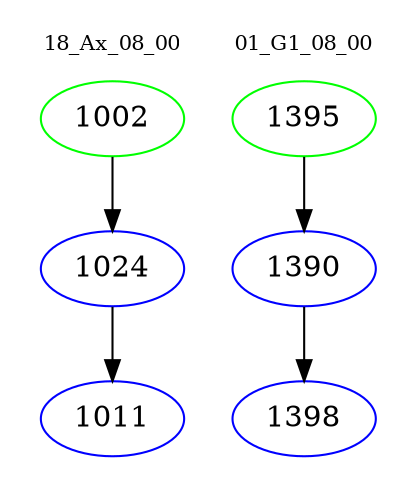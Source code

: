 digraph{
subgraph cluster_0 {
color = white
label = "18_Ax_08_00";
fontsize=10;
T0_1002 [label="1002", color="green"]
T0_1002 -> T0_1024 [color="black"]
T0_1024 [label="1024", color="blue"]
T0_1024 -> T0_1011 [color="black"]
T0_1011 [label="1011", color="blue"]
}
subgraph cluster_1 {
color = white
label = "01_G1_08_00";
fontsize=10;
T1_1395 [label="1395", color="green"]
T1_1395 -> T1_1390 [color="black"]
T1_1390 [label="1390", color="blue"]
T1_1390 -> T1_1398 [color="black"]
T1_1398 [label="1398", color="blue"]
}
}
